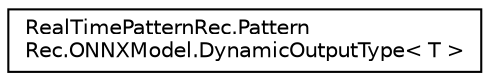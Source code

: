 digraph "Graphical Class Hierarchy"
{
 // LATEX_PDF_SIZE
  edge [fontname="Helvetica",fontsize="10",labelfontname="Helvetica",labelfontsize="10"];
  node [fontname="Helvetica",fontsize="10",shape=record];
  rankdir="LR";
  Node0 [label="RealTimePatternRec.Pattern\lRec.ONNXModel.DynamicOutputType\< T \>",height=0.2,width=0.4,color="black", fillcolor="white", style="filled",URL="$class_real_time_pattern_rec_1_1_pattern_rec_1_1_o_n_n_x_model_1_1_dynamic_output_type.html",tooltip="ML.net requires a user defined class for output data\""];
}
